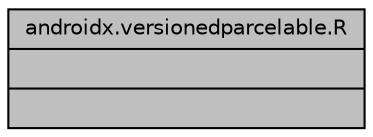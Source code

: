digraph "androidx.versionedparcelable.R"
{
 // LATEX_PDF_SIZE
  edge [fontname="Helvetica",fontsize="10",labelfontname="Helvetica",labelfontsize="10"];
  node [fontname="Helvetica",fontsize="10",shape=record];
  Node1 [label="{androidx.versionedparcelable.R\n||}",height=0.2,width=0.4,color="black", fillcolor="grey75", style="filled", fontcolor="black",tooltip=" "];
}
